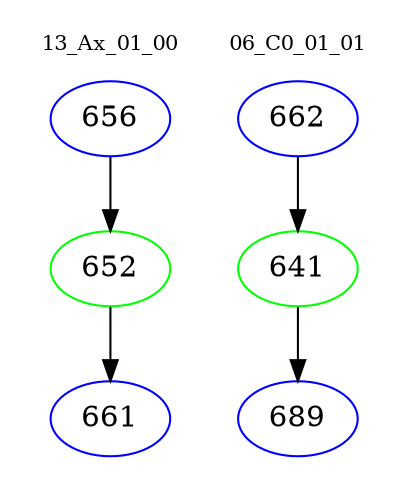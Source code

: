 digraph{
subgraph cluster_0 {
color = white
label = "13_Ax_01_00";
fontsize=10;
T0_656 [label="656", color="blue"]
T0_656 -> T0_652 [color="black"]
T0_652 [label="652", color="green"]
T0_652 -> T0_661 [color="black"]
T0_661 [label="661", color="blue"]
}
subgraph cluster_1 {
color = white
label = "06_C0_01_01";
fontsize=10;
T1_662 [label="662", color="blue"]
T1_662 -> T1_641 [color="black"]
T1_641 [label="641", color="green"]
T1_641 -> T1_689 [color="black"]
T1_689 [label="689", color="blue"]
}
}
